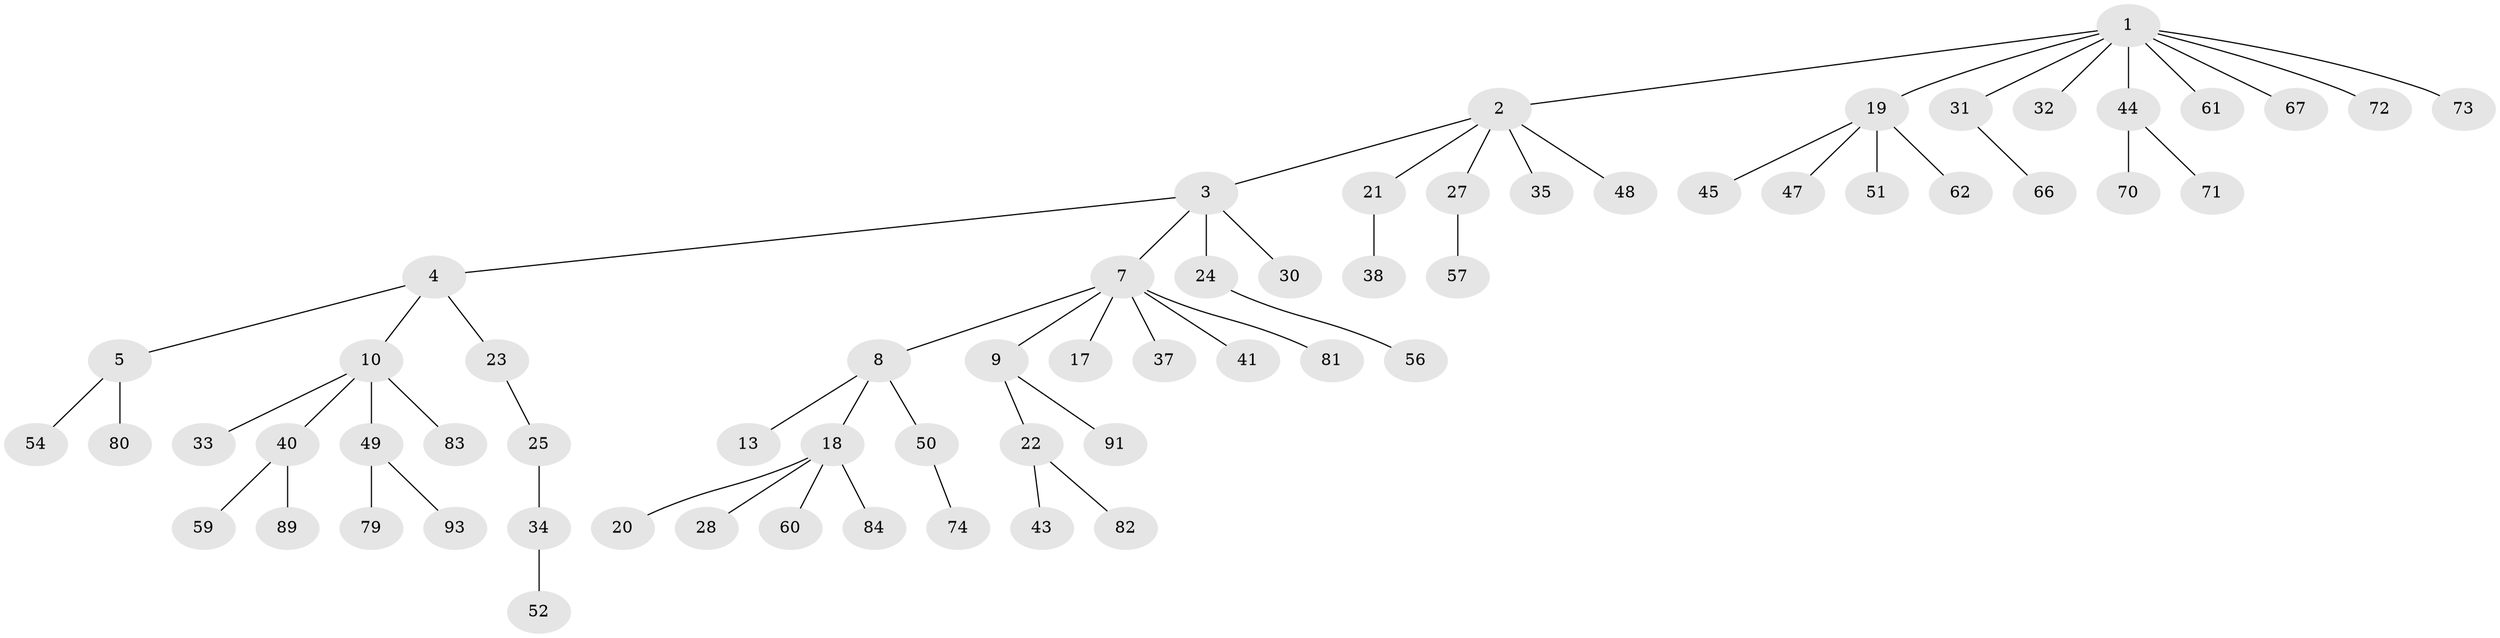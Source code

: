 // original degree distribution, {5: 0.010752688172043012, 6: 0.03225806451612903, 4: 0.07526881720430108, 2: 0.23655913978494625, 3: 0.11827956989247312, 8: 0.010752688172043012, 1: 0.5161290322580645}
// Generated by graph-tools (version 1.1) at 2025/42/03/06/25 10:42:05]
// undirected, 63 vertices, 62 edges
graph export_dot {
graph [start="1"]
  node [color=gray90,style=filled];
  1 [super="+14"];
  2 [super="+16"];
  3 [super="+15"];
  4 [super="+12"];
  5 [super="+6"];
  7 [super="+53"];
  8 [super="+11"];
  9 [super="+29"];
  10 [super="+85"];
  13;
  17 [super="+75"];
  18 [super="+55"];
  19 [super="+42"];
  20;
  21;
  22 [super="+26"];
  23;
  24;
  25 [super="+87"];
  27 [super="+39"];
  28 [super="+65"];
  30;
  31 [super="+63"];
  32 [super="+36"];
  33 [super="+46"];
  34 [super="+64"];
  35;
  37;
  38 [super="+92"];
  40 [super="+88"];
  41 [super="+86"];
  43;
  44 [super="+68"];
  45 [super="+90"];
  47 [super="+76"];
  48;
  49 [super="+69"];
  50 [super="+58"];
  51;
  52;
  54;
  56;
  57;
  59 [super="+78"];
  60 [super="+77"];
  61;
  62;
  66;
  67;
  70;
  71;
  72;
  73;
  74;
  79;
  80;
  81;
  82;
  83;
  84;
  89;
  91;
  93;
  1 -- 2;
  1 -- 61;
  1 -- 67;
  1 -- 72;
  1 -- 32;
  1 -- 19;
  1 -- 73;
  1 -- 44;
  1 -- 31;
  2 -- 3;
  2 -- 27;
  2 -- 35;
  2 -- 48;
  2 -- 21;
  3 -- 4;
  3 -- 7;
  3 -- 24;
  3 -- 30;
  4 -- 5;
  4 -- 10;
  4 -- 23;
  5 -- 80;
  5 -- 54;
  7 -- 8;
  7 -- 9;
  7 -- 17;
  7 -- 37;
  7 -- 41;
  7 -- 81;
  8 -- 18;
  8 -- 50;
  8 -- 13;
  9 -- 22;
  9 -- 91;
  10 -- 33;
  10 -- 40;
  10 -- 49;
  10 -- 83;
  18 -- 20;
  18 -- 28;
  18 -- 60;
  18 -- 84;
  19 -- 45;
  19 -- 51;
  19 -- 62;
  19 -- 47;
  21 -- 38;
  22 -- 43;
  22 -- 82;
  23 -- 25;
  24 -- 56;
  25 -- 34;
  27 -- 57;
  31 -- 66;
  34 -- 52;
  40 -- 59;
  40 -- 89;
  44 -- 70;
  44 -- 71;
  49 -- 93;
  49 -- 79;
  50 -- 74;
}
